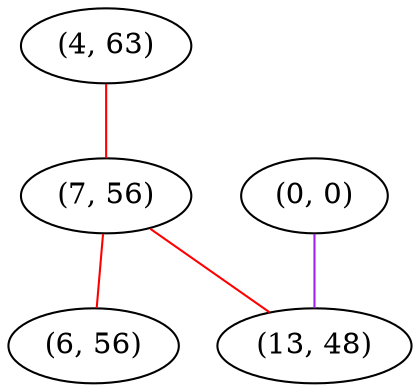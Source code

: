graph "" {
"(4, 63)";
"(0, 0)";
"(7, 56)";
"(6, 56)";
"(13, 48)";
"(4, 63)" -- "(7, 56)"  [color=red, key=0, weight=1];
"(0, 0)" -- "(13, 48)"  [color=purple, key=0, weight=4];
"(7, 56)" -- "(6, 56)"  [color=red, key=0, weight=1];
"(7, 56)" -- "(13, 48)"  [color=red, key=0, weight=1];
}
